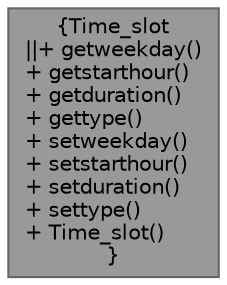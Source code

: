 digraph "Time_slot"
{
 // LATEX_PDF_SIZE
  bgcolor="transparent";
  edge [fontname=Helvetica,fontsize=10,labelfontname=Helvetica,labelfontsize=10];
  node [fontname=Helvetica,fontsize=10,shape=box,height=0.2,width=0.4];
  Node1 [label="{Time_slot\n||+ getweekday()\l+ getstarthour()\l+ getduration()\l+ gettype()\l+ setweekday()\l+ setstarthour()\l+ setduration()\l+ settype()\l+ Time_slot()\l}",height=0.2,width=0.4,color="gray40", fillcolor="grey60", style="filled", fontcolor="black",tooltip="Classe para o tempo de cada aula."];
}
